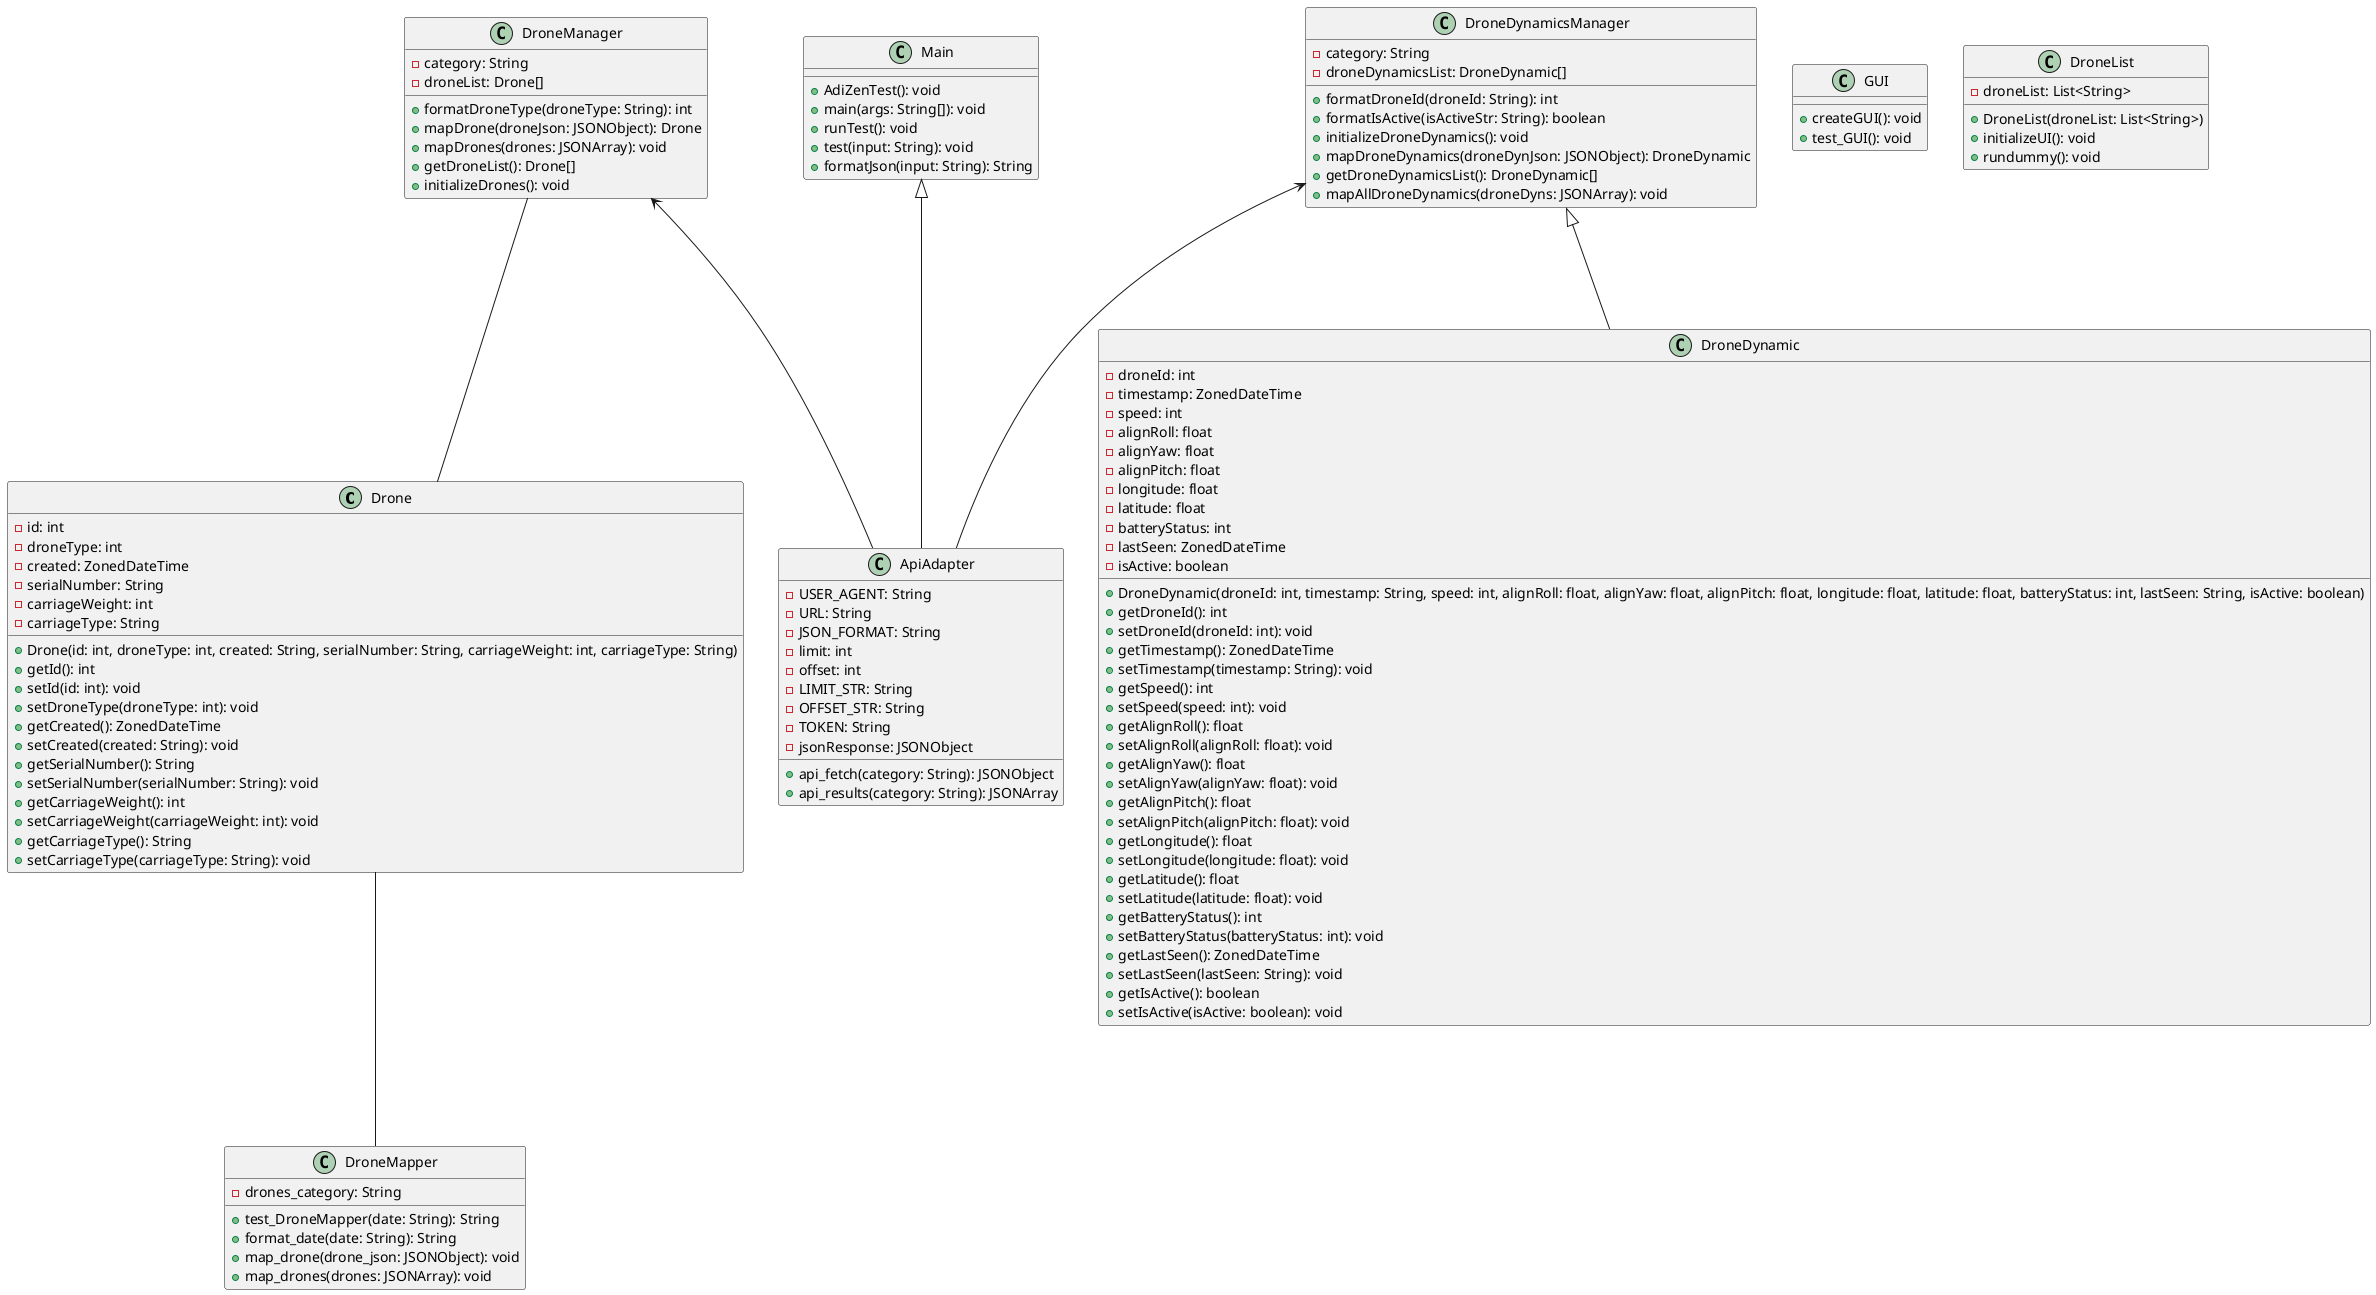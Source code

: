 @startuml

class Drone {
    -id: int
    -droneType: int
    -created: ZonedDateTime
    -serialNumber: String
    -carriageWeight: int
    -carriageType: String

    +Drone(id: int, droneType: int, created: String, serialNumber: String, carriageWeight: int, carriageType: String)
    +getId(): int
    +setId(id: int): void
    +setDroneType(droneType: int): void
    +getCreated(): ZonedDateTime
    +setCreated(created: String): void
    +getSerialNumber(): String
    +setSerialNumber(serialNumber: String): void
    +getCarriageWeight(): int
    +setCarriageWeight(carriageWeight: int): void
    +getCarriageType(): String
    +setCarriageType(carriageType: String): void
}

class DroneDynamic {
    -droneId: int
    -timestamp: ZonedDateTime
    -speed: int
    -alignRoll: float
    -alignYaw: float
    -alignPitch: float
    -longitude: float
    -latitude: float
    -batteryStatus: int
    -lastSeen: ZonedDateTime
    -isActive: boolean

    +DroneDynamic(droneId: int, timestamp: String, speed: int, alignRoll: float, alignYaw: float, alignPitch: float, longitude: float, latitude: float, batteryStatus: int, lastSeen: String, isActive: boolean)
    +getDroneId(): int
    +setDroneId(droneId: int): void
    +getTimestamp(): ZonedDateTime
    +setTimestamp(timestamp: String): void
    +getSpeed(): int
    +setSpeed(speed: int): void
    +getAlignRoll(): float
    +setAlignRoll(alignRoll: float): void
    +getAlignYaw(): float
    +setAlignYaw(alignYaw: float): void
    +getAlignPitch(): float
    +setAlignPitch(alignPitch: float): void
    +getLongitude(): float
    +setLongitude(longitude: float): void
    +getLatitude(): float
    +setLatitude(latitude: float): void
    +getBatteryStatus(): int
    +setBatteryStatus(batteryStatus: int): void
    +getLastSeen(): ZonedDateTime
    +setLastSeen(lastSeen: String): void
    +getIsActive(): boolean
    +setIsActive(isActive: boolean): void
}

class DroneManager {
    -category: String
    -droneList: Drone[]

    +formatDroneType(droneType: String): int
    +mapDrone(droneJson: JSONObject): Drone
    +mapDrones(drones: JSONArray): void
    +getDroneList(): Drone[]
    +initializeDrones(): void
}

class DroneDynamicsManager {
    -category: String
    -droneDynamicsList: DroneDynamic[]

    +formatDroneId(droneId: String): int
    +formatIsActive(isActiveStr: String): boolean
    +initializeDroneDynamics(): void
    +mapDroneDynamics(droneDynJson: JSONObject): DroneDynamic
    +getDroneDynamicsList(): DroneDynamic[]
    +mapAllDroneDynamics(droneDyns: JSONArray): void
}

class GUI {
    +createGUI(): void
    +test_GUI(): void
}

class DroneList {
    -droneList: List<String>

    +DroneList(droneList: List<String>)
    +initializeUI(): void
    +rundummy(): void
}

class ApiAdapter {
    -USER_AGENT: String
    -URL: String
    -JSON_FORMAT: String
    -limit: int
    -offset: int
    -LIMIT_STR: String
    -OFFSET_STR: String
    -TOKEN: String
    -jsonResponse: JSONObject

    +api_fetch(category: String): JSONObject
    +api_results(category: String): JSONArray
}

class DroneMapper {
    -drones_category: String

    +test_DroneMapper(date: String): String
    +format_date(date: String): String
    +map_drone(drone_json: JSONObject): void
    +map_drones(drones: JSONArray): void
}

class Main {
    +AdiZenTest(): void
    +main(args: String[]): void
    +runTest(): void
    +test(input: String): void
    +formatJson(input: String): String
}

DroneManager <--- ApiAdapter
DroneManager --- Drone
DroneDynamicsManager <--- ApiAdapter
DroneDynamicsManager <|--- DroneDynamic

Main <|--- ApiAdapter
Drone --- DroneMapper
@enduml